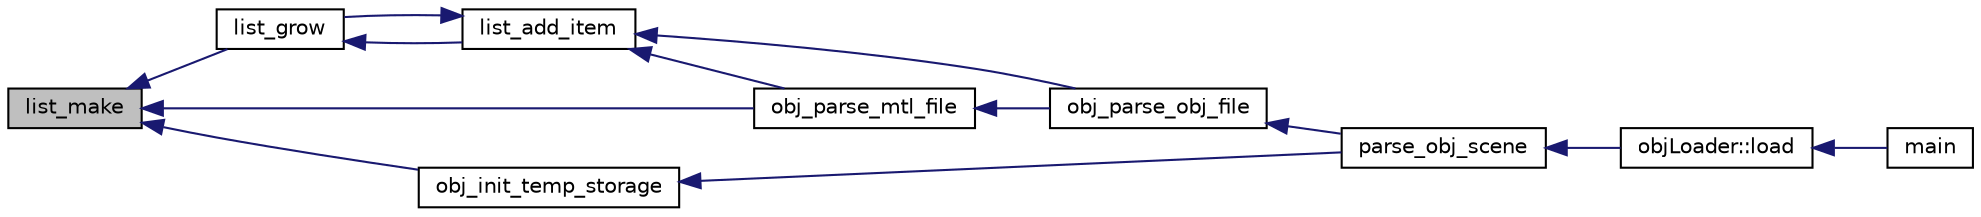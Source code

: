 digraph "list_make"
{
  edge [fontname="Helvetica",fontsize="10",labelfontname="Helvetica",labelfontsize="10"];
  node [fontname="Helvetica",fontsize="10",shape=record];
  rankdir="LR";
  Node1 [label="list_make",height=0.2,width=0.4,color="black", fillcolor="grey75", style="filled" fontcolor="black"];
  Node1 -> Node2 [dir="back",color="midnightblue",fontsize="10",style="solid",fontname="Helvetica"];
  Node2 [label="list_grow",height=0.2,width=0.4,color="black", fillcolor="white", style="filled",URL="$list_8cpp.html#a7b5b2552eb48045e21a9604c352495f3"];
  Node2 -> Node3 [dir="back",color="midnightblue",fontsize="10",style="solid",fontname="Helvetica"];
  Node3 [label="list_add_item",height=0.2,width=0.4,color="black", fillcolor="white", style="filled",URL="$_demo_2_loader_2_list_8h.html#a70152164fde596bd03c6659b1312cad9"];
  Node3 -> Node2 [dir="back",color="midnightblue",fontsize="10",style="solid",fontname="Helvetica"];
  Node3 -> Node4 [dir="back",color="midnightblue",fontsize="10",style="solid",fontname="Helvetica"];
  Node4 [label="obj_parse_mtl_file",height=0.2,width=0.4,color="black", fillcolor="white", style="filled",URL="$obj__parser_8cpp.html#ae4faada8b9f5e14985f494f68e221f5e"];
  Node4 -> Node5 [dir="back",color="midnightblue",fontsize="10",style="solid",fontname="Helvetica"];
  Node5 [label="obj_parse_obj_file",height=0.2,width=0.4,color="black", fillcolor="white", style="filled",URL="$obj__parser_8cpp.html#a8d8a0f7da63815420d8e6fa78bd820d5"];
  Node5 -> Node6 [dir="back",color="midnightblue",fontsize="10",style="solid",fontname="Helvetica"];
  Node6 [label="parse_obj_scene",height=0.2,width=0.4,color="black", fillcolor="white", style="filled",URL="$obj__parser_8h.html#afeb61f62eed9b215b2ce5f452df8efd6"];
  Node6 -> Node7 [dir="back",color="midnightblue",fontsize="10",style="solid",fontname="Helvetica"];
  Node7 [label="objLoader::load",height=0.2,width=0.4,color="black", fillcolor="white", style="filled",URL="$classobj_loader.html#a3dd8724f1e8a00e1e4345087ded8a877"];
  Node7 -> Node8 [dir="back",color="midnightblue",fontsize="10",style="solid",fontname="Helvetica"];
  Node8 [label="main",height=0.2,width=0.4,color="black", fillcolor="white", style="filled",URL="$obj_tester_8cpp.html#a3c04138a5bfe5d72780bb7e82a18e627"];
  Node3 -> Node5 [dir="back",color="midnightblue",fontsize="10",style="solid",fontname="Helvetica"];
  Node1 -> Node4 [dir="back",color="midnightblue",fontsize="10",style="solid",fontname="Helvetica"];
  Node1 -> Node9 [dir="back",color="midnightblue",fontsize="10",style="solid",fontname="Helvetica"];
  Node9 [label="obj_init_temp_storage",height=0.2,width=0.4,color="black", fillcolor="white", style="filled",URL="$obj__parser_8cpp.html#a4edb8c9bf78cccb7e6dadca7b9385918"];
  Node9 -> Node6 [dir="back",color="midnightblue",fontsize="10",style="solid",fontname="Helvetica"];
}
